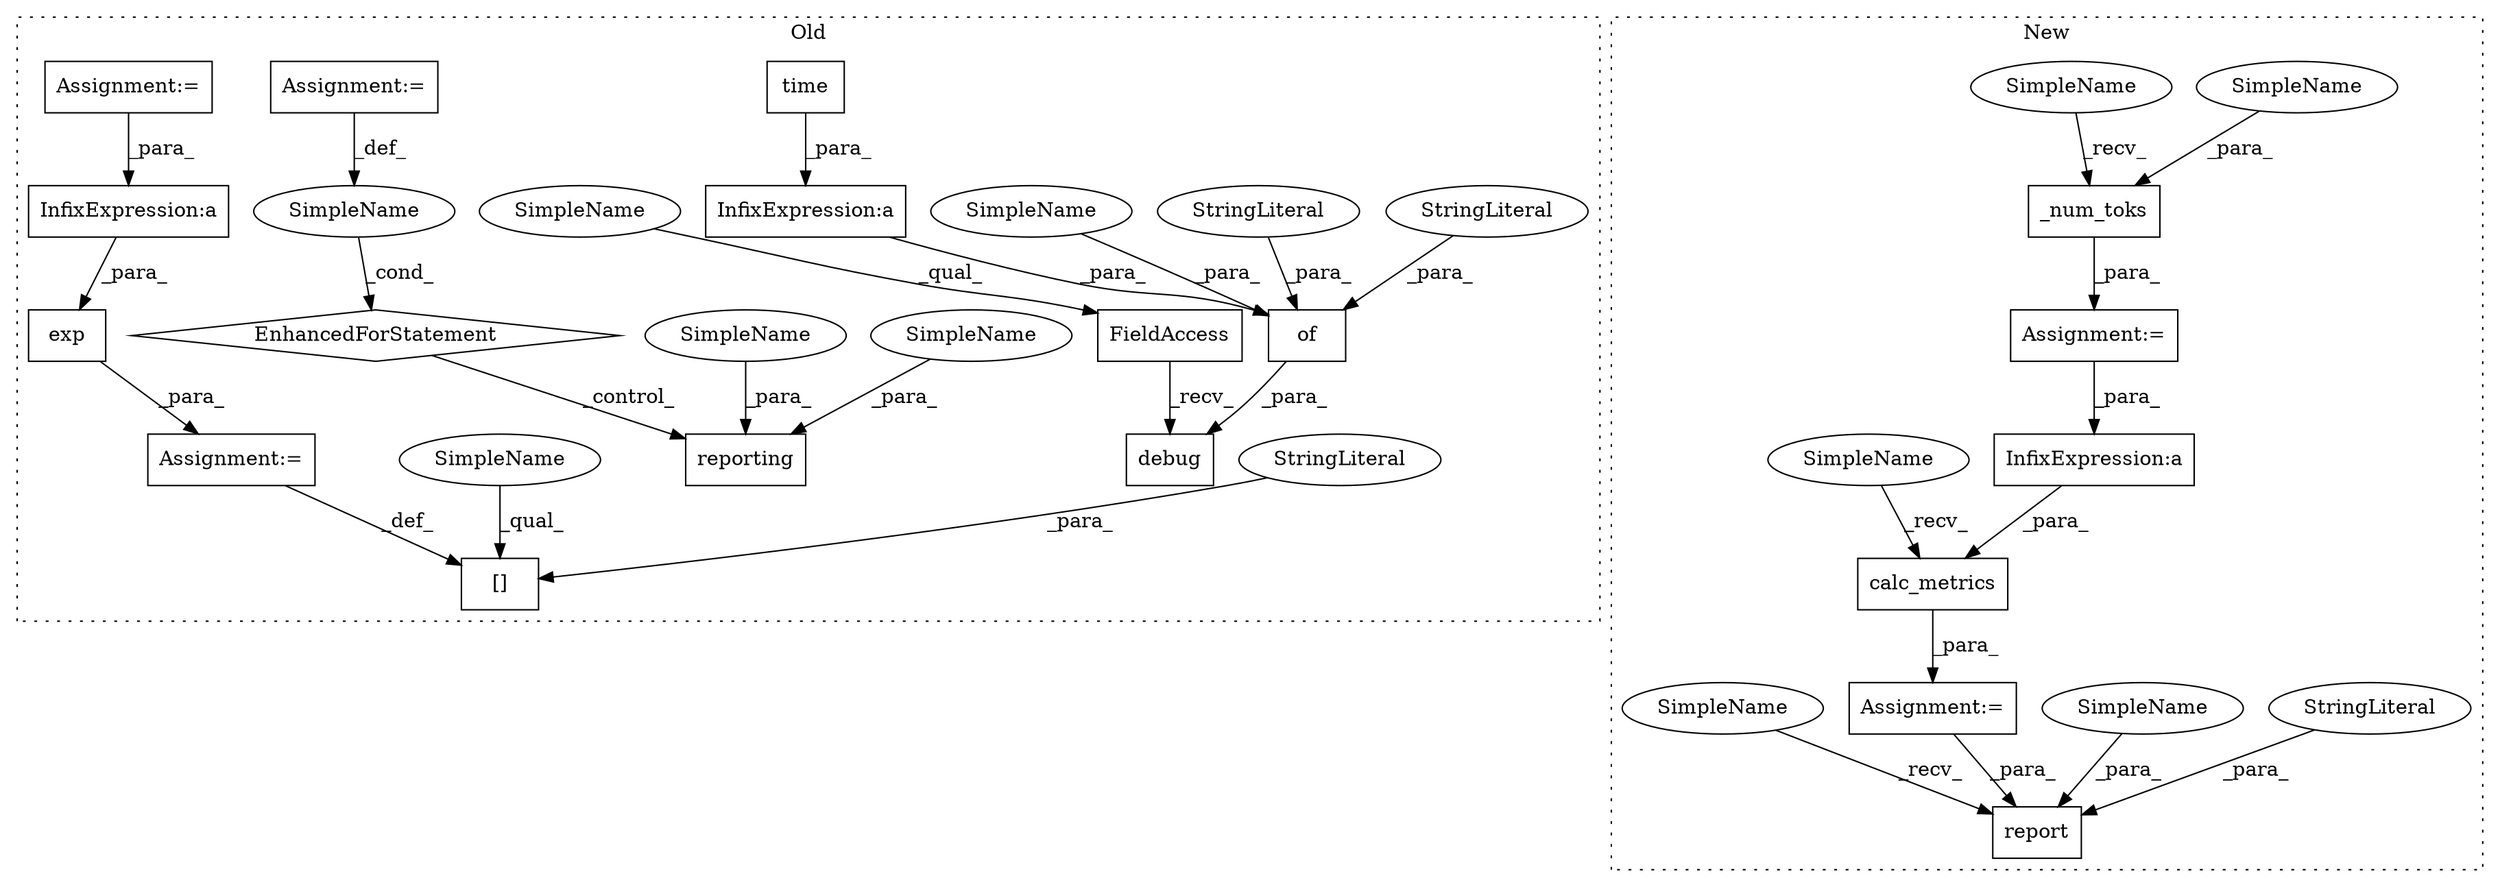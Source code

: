 digraph G {
subgraph cluster0 {
1 [label="time" a="32" s="2506" l="6" shape="box"];
4 [label="InfixExpression:a" a="27" s="2512" l="3" shape="box"];
5 [label="debug" a="32" s="2609,2652" l="6,1" shape="box"];
7 [label="FieldAccess" a="22" s="2600" l="8" shape="box"];
8 [label="of" a="32" s="2619,2651" l="3,1" shape="box"];
9 [label="StringLiteral" a="45" s="2636" l="6" shape="ellipse"];
10 [label="StringLiteral" a="45" s="2622" l="7" shape="ellipse"];
13 [label="reporting" a="32" s="2751,2792" l="10,1" shape="box"];
14 [label="SimpleName" a="42" s="2716" l="9" shape="ellipse"];
15 [label="EnhancedForStatement" a="70" s="2659,2741" l="53,2" shape="diamond"];
16 [label="[]" a="2" s="2447,2467" l="8,1" shape="box"];
17 [label="InfixExpression:a" a="27" s="2396" l="3" shape="box"];
18 [label="StringLiteral" a="45" s="2455" l="12" shape="ellipse"];
19 [label="exp" a="32" s="2472,2484" l="4,1" shape="box"];
20 [label="Assignment:=" a="7" s="2659,2741" l="53,2" shape="box"];
21 [label="Assignment:=" a="7" s="2315" l="2" shape="box"];
24 [label="Assignment:=" a="7" s="2468" l="1" shape="box"];
25 [label="SimpleName" a="42" s="2787" l="5" shape="ellipse"];
26 [label="SimpleName" a="42" s="2630" l="5" shape="ellipse"];
27 [label="SimpleName" a="42" s="2600" l="4" shape="ellipse"];
29 [label="SimpleName" a="42" s="2447" l="7" shape="ellipse"];
30 [label="SimpleName" a="42" s="2761" l="7" shape="ellipse"];
label = "Old";
style="dotted";
}
subgraph cluster1 {
2 [label="_num_toks" a="32" s="2592,2612" l="10,1" shape="box"];
3 [label="InfixExpression:a" a="27" s="2660" l="3" shape="box"];
6 [label="calc_metrics" a="32" s="2799,2833" l="13,1" shape="box"];
11 [label="report" a="32" s="2845,2899" l="7,1" shape="box"];
12 [label="StringLiteral" a="45" s="2878" l="7" shape="ellipse"];
22 [label="Assignment:=" a="7" s="2793" l="1" shape="box"];
23 [label="Assignment:=" a="7" s="2586" l="1" shape="box"];
28 [label="SimpleName" a="42" s="2872" l="5" shape="ellipse"];
31 [label="SimpleName" a="42" s="2602" l="10" shape="ellipse"];
32 [label="SimpleName" a="42" s="2587" l="4" shape="ellipse"];
33 [label="SimpleName" a="42" s="2794" l="4" shape="ellipse"];
34 [label="SimpleName" a="42" s="2840" l="4" shape="ellipse"];
label = "New";
style="dotted";
}
1 -> 4 [label="_para_"];
2 -> 23 [label="_para_"];
3 -> 6 [label="_para_"];
4 -> 8 [label="_para_"];
6 -> 22 [label="_para_"];
7 -> 5 [label="_recv_"];
8 -> 5 [label="_para_"];
9 -> 8 [label="_para_"];
10 -> 8 [label="_para_"];
12 -> 11 [label="_para_"];
14 -> 15 [label="_cond_"];
15 -> 13 [label="_control_"];
17 -> 19 [label="_para_"];
18 -> 16 [label="_para_"];
19 -> 24 [label="_para_"];
20 -> 14 [label="_def_"];
21 -> 17 [label="_para_"];
22 -> 11 [label="_para_"];
23 -> 3 [label="_para_"];
24 -> 16 [label="_def_"];
25 -> 13 [label="_para_"];
26 -> 8 [label="_para_"];
27 -> 7 [label="_qual_"];
28 -> 11 [label="_para_"];
29 -> 16 [label="_qual_"];
30 -> 13 [label="_para_"];
31 -> 2 [label="_para_"];
32 -> 2 [label="_recv_"];
33 -> 6 [label="_recv_"];
34 -> 11 [label="_recv_"];
}